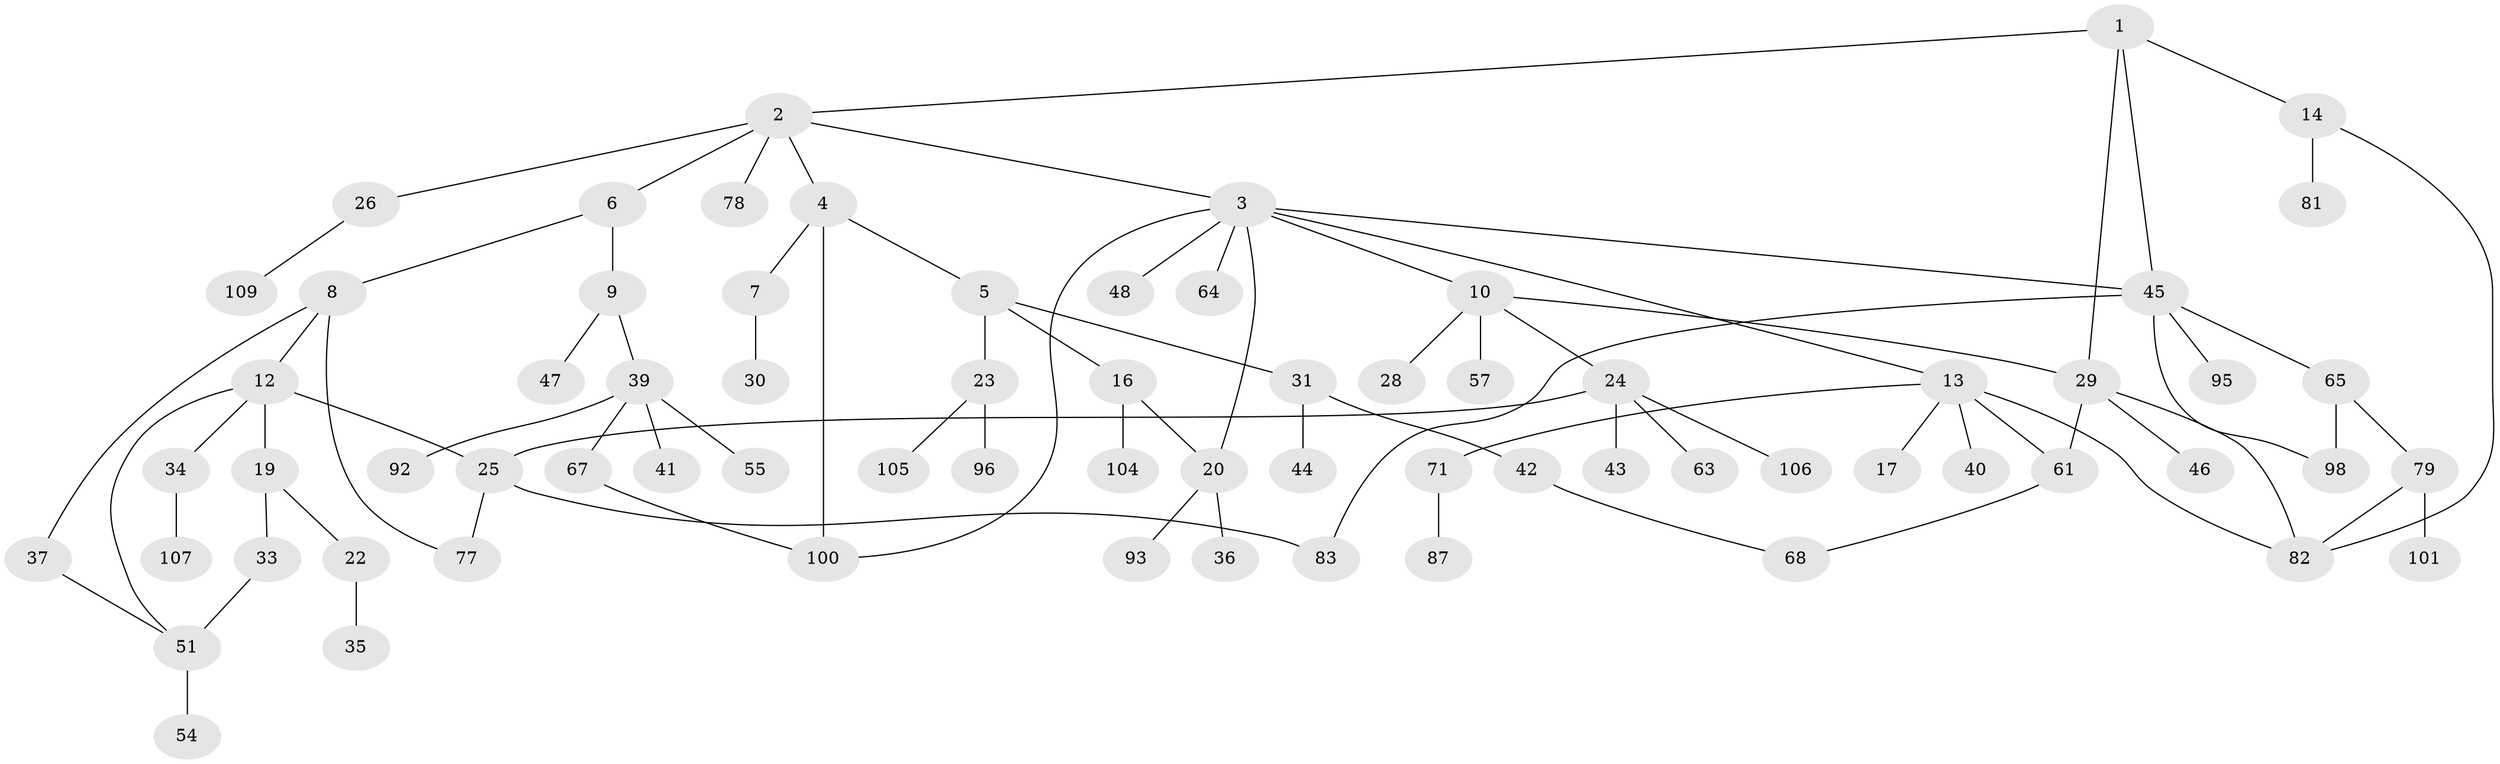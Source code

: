 // original degree distribution, {4: 0.12612612612612611, 7: 0.009009009009009009, 8: 0.009009009009009009, 3: 0.18018018018018017, 6: 0.009009009009009009, 2: 0.26126126126126126, 5: 0.036036036036036036, 1: 0.36936936936936937}
// Generated by graph-tools (version 1.1) at 2025/10/02/27/25 16:10:54]
// undirected, 71 vertices, 86 edges
graph export_dot {
graph [start="1"]
  node [color=gray90,style=filled];
  1;
  2 [super="+56"];
  3 [super="+91"];
  4;
  5 [super="+11"];
  6 [super="+80"];
  7 [super="+53"];
  8 [super="+88"];
  9 [super="+15"];
  10 [super="+69"];
  12 [super="+18"];
  13 [super="+27"];
  14 [super="+60"];
  16 [super="+21"];
  17 [super="+72"];
  19 [super="+32"];
  20 [super="+59"];
  22 [super="+66"];
  23 [super="+70"];
  24 [super="+58"];
  25 [super="+110"];
  26 [super="+74"];
  28;
  29 [super="+73"];
  30;
  31 [super="+38"];
  33 [super="+62"];
  34 [super="+102"];
  35;
  36;
  37 [super="+111"];
  39 [super="+49"];
  40 [super="+94"];
  41;
  42 [super="+50"];
  43 [super="+99"];
  44;
  45 [super="+52"];
  46;
  47 [super="+90"];
  48;
  51 [super="+75"];
  54 [super="+97"];
  55 [super="+103"];
  57;
  61 [super="+76"];
  63;
  64;
  65 [super="+84"];
  67 [super="+89"];
  68 [super="+86"];
  71;
  77;
  78;
  79;
  81;
  82 [super="+85"];
  83;
  87;
  92;
  93;
  95;
  96;
  98;
  100;
  101;
  104;
  105;
  106 [super="+108"];
  107;
  109;
  1 -- 2;
  1 -- 14;
  1 -- 29;
  1 -- 45;
  2 -- 3;
  2 -- 4;
  2 -- 6;
  2 -- 26;
  2 -- 78;
  3 -- 10;
  3 -- 13;
  3 -- 20;
  3 -- 45;
  3 -- 48;
  3 -- 64;
  3 -- 100;
  4 -- 5;
  4 -- 7;
  4 -- 100;
  5 -- 16;
  5 -- 31;
  5 -- 23;
  6 -- 8;
  6 -- 9;
  7 -- 30;
  8 -- 12;
  8 -- 37;
  8 -- 77;
  9 -- 47;
  9 -- 39;
  10 -- 24;
  10 -- 28;
  10 -- 29;
  10 -- 57;
  12 -- 19;
  12 -- 25;
  12 -- 34;
  12 -- 51;
  13 -- 17;
  13 -- 40;
  13 -- 61;
  13 -- 82;
  13 -- 71;
  14 -- 81;
  14 -- 82;
  16 -- 20;
  16 -- 104;
  19 -- 22;
  19 -- 33;
  20 -- 36;
  20 -- 93;
  22 -- 35;
  23 -- 96;
  23 -- 105;
  24 -- 43;
  24 -- 106;
  24 -- 25;
  24 -- 63;
  25 -- 77;
  25 -- 83;
  26 -- 109;
  29 -- 46;
  29 -- 82;
  29 -- 61;
  31 -- 42;
  31 -- 44 [weight=2];
  33 -- 51 [weight=2];
  34 -- 107;
  37 -- 51;
  39 -- 41;
  39 -- 67;
  39 -- 92;
  39 -- 55;
  42 -- 68;
  45 -- 83;
  45 -- 98;
  45 -- 65;
  45 -- 95;
  51 -- 54;
  61 -- 68;
  65 -- 79;
  65 -- 98;
  67 -- 100;
  71 -- 87;
  79 -- 82;
  79 -- 101;
}
